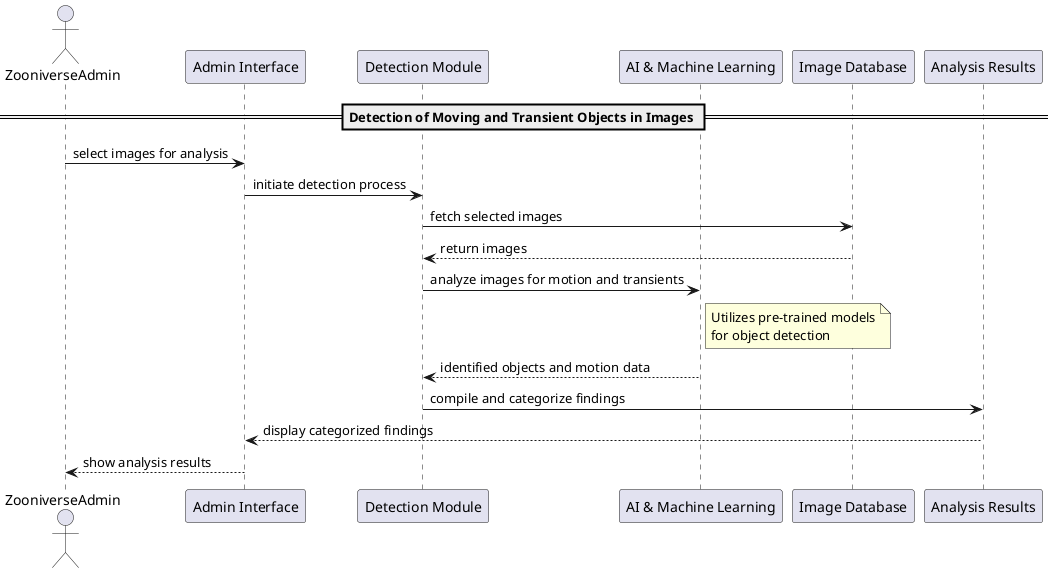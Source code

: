 @startuml
actor ZooniverseAdmin as Admin
participant "Admin Interface" as Interface
participant "Detection Module" as Detector
participant "AI & Machine Learning" as AIML
participant "Image Database" as Database
participant "Analysis Results" as Results

== Detection of Moving and Transient Objects in Images ==

Admin -> Interface : select images for analysis
Interface -> Detector : initiate detection process
Detector -> Database : fetch selected images
Database --> Detector : return images

Detector -> AIML : analyze images for motion and transients
note right of AIML: Utilizes pre-trained models\nfor object detection
AIML --> Detector : identified objects and motion data

Detector -> Results : compile and categorize findings
Results --> Interface : display categorized findings

Interface --> Admin : show analysis results

@enduml
